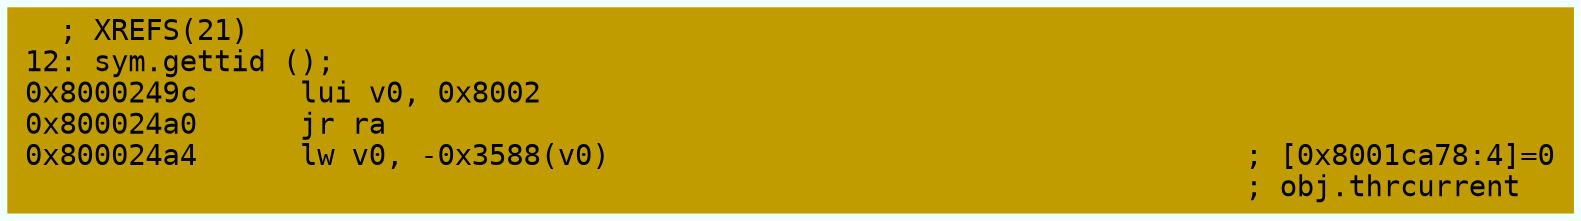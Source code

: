 digraph code {
	graph [bgcolor=azure fontsize=8 fontname="Courier" splines="ortho"];
	node [fillcolor=gray style=filled shape=box];
	edge [arrowhead="normal"];
	"0x8000249c" [URL="sym.gettid/0x8000249c", fillcolor="#c19c00",color="#c19c00", fontname="Courier",label="  ; XREFS(21)\l12: sym.gettid ();\l0x8000249c      lui v0, 0x8002\l0x800024a0      jr ra\l0x800024a4      lw v0, -0x3588(v0)                                     ; [0x8001ca78:4]=0\l                                                                       ; obj.thrcurrent\l"]
}
